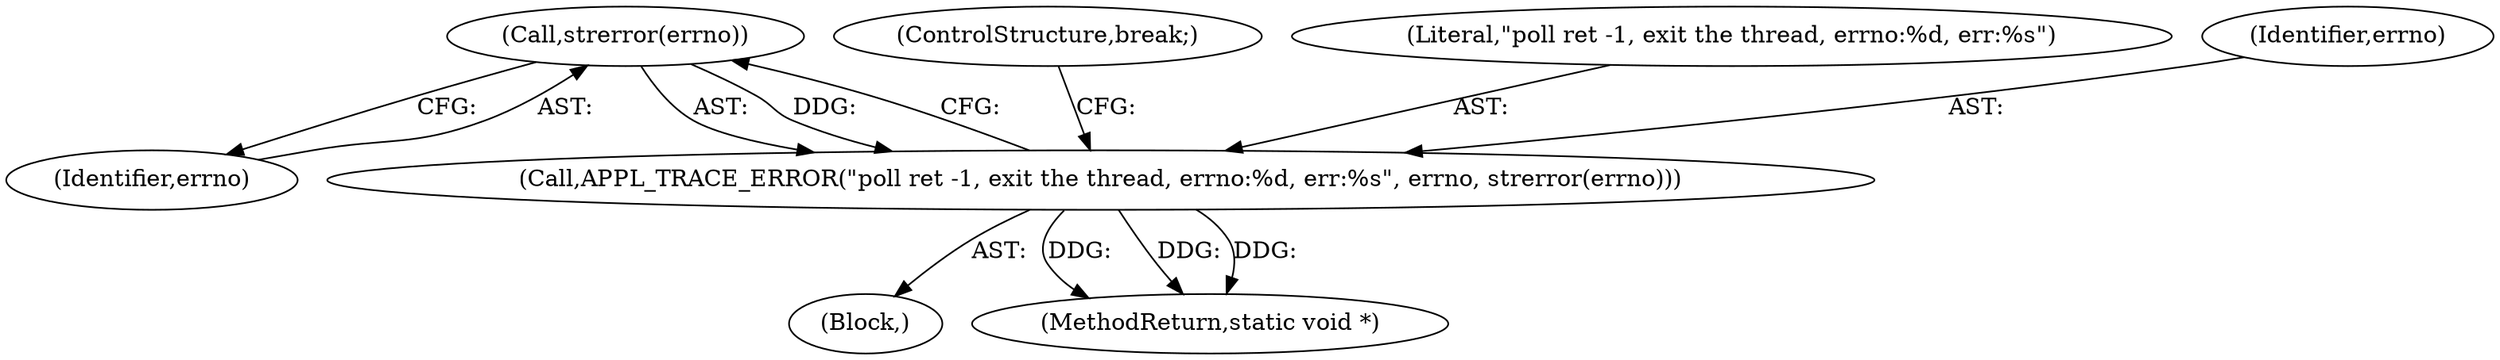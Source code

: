 digraph "0_Android_472271b153c5dc53c28beac55480a8d8434b2d5c_44@API" {
"1000144" [label="(Call,strerror(errno))"];
"1000141" [label="(Call,APPL_TRACE_ERROR(\"poll ret -1, exit the thread, errno:%d, err:%s\", errno, strerror(errno)))"];
"1000141" [label="(Call,APPL_TRACE_ERROR(\"poll ret -1, exit the thread, errno:%d, err:%s\", errno, strerror(errno)))"];
"1000145" [label="(Identifier,errno)"];
"1000146" [label="(ControlStructure,break;)"];
"1000142" [label="(Literal,\"poll ret -1, exit the thread, errno:%d, err:%s\")"];
"1000143" [label="(Identifier,errno)"];
"1000140" [label="(Block,)"];
"1000215" [label="(MethodReturn,static void *)"];
"1000144" [label="(Call,strerror(errno))"];
"1000144" -> "1000141"  [label="AST: "];
"1000144" -> "1000145"  [label="CFG: "];
"1000145" -> "1000144"  [label="AST: "];
"1000141" -> "1000144"  [label="CFG: "];
"1000144" -> "1000141"  [label="DDG: "];
"1000141" -> "1000140"  [label="AST: "];
"1000142" -> "1000141"  [label="AST: "];
"1000143" -> "1000141"  [label="AST: "];
"1000146" -> "1000141"  [label="CFG: "];
"1000141" -> "1000215"  [label="DDG: "];
"1000141" -> "1000215"  [label="DDG: "];
"1000141" -> "1000215"  [label="DDG: "];
}
